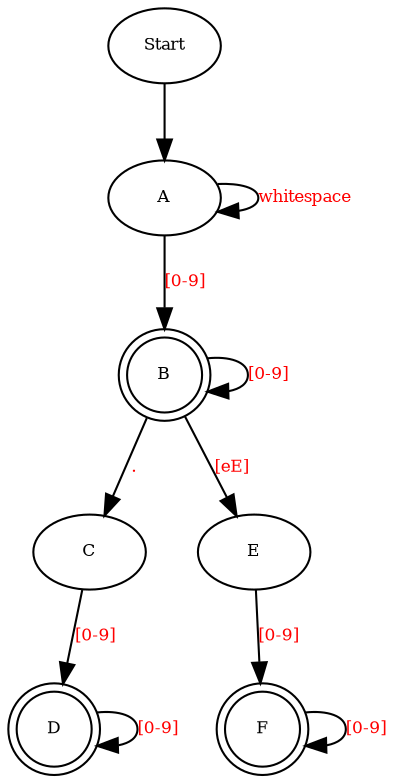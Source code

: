 digraph lexer {

     node [fontsize=8]
     edge [fontsize=8 fontcolor=red]     
     
     Start -> A

     A -> A [label="whitespace"]
     A -> B [label="[0-9]"]
     
     B -> B [label="[0-9]"]
     B -> C [label="."]
     B -> E [label="[eE]"]
     B [shape=doublecircle]

     C -> D [label="[0-9]"]
     
     D -> D [label="[0-9]"]
     D [shape=doublecircle]

     E -> F [label="[0-9]"]
     
     F -> F [label="[0-9]"]
     F [shape=doublecircle]
 }
